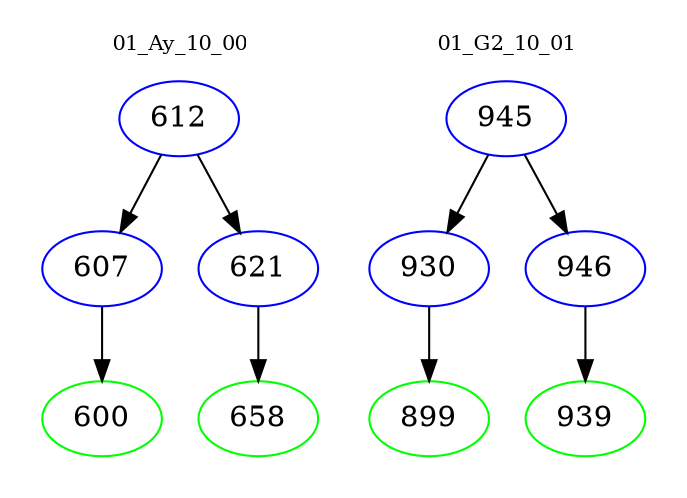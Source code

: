 digraph{
subgraph cluster_0 {
color = white
label = "01_Ay_10_00";
fontsize=10;
T0_612 [label="612", color="blue"]
T0_612 -> T0_607 [color="black"]
T0_607 [label="607", color="blue"]
T0_607 -> T0_600 [color="black"]
T0_600 [label="600", color="green"]
T0_612 -> T0_621 [color="black"]
T0_621 [label="621", color="blue"]
T0_621 -> T0_658 [color="black"]
T0_658 [label="658", color="green"]
}
subgraph cluster_1 {
color = white
label = "01_G2_10_01";
fontsize=10;
T1_945 [label="945", color="blue"]
T1_945 -> T1_930 [color="black"]
T1_930 [label="930", color="blue"]
T1_930 -> T1_899 [color="black"]
T1_899 [label="899", color="green"]
T1_945 -> T1_946 [color="black"]
T1_946 [label="946", color="blue"]
T1_946 -> T1_939 [color="black"]
T1_939 [label="939", color="green"]
}
}
